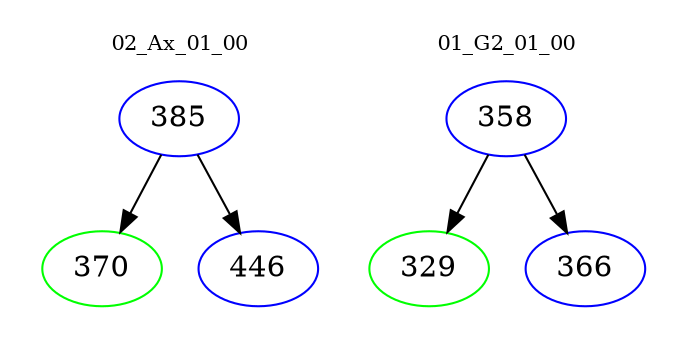 digraph{
subgraph cluster_0 {
color = white
label = "02_Ax_01_00";
fontsize=10;
T0_385 [label="385", color="blue"]
T0_385 -> T0_370 [color="black"]
T0_370 [label="370", color="green"]
T0_385 -> T0_446 [color="black"]
T0_446 [label="446", color="blue"]
}
subgraph cluster_1 {
color = white
label = "01_G2_01_00";
fontsize=10;
T1_358 [label="358", color="blue"]
T1_358 -> T1_329 [color="black"]
T1_329 [label="329", color="green"]
T1_358 -> T1_366 [color="black"]
T1_366 [label="366", color="blue"]
}
}
